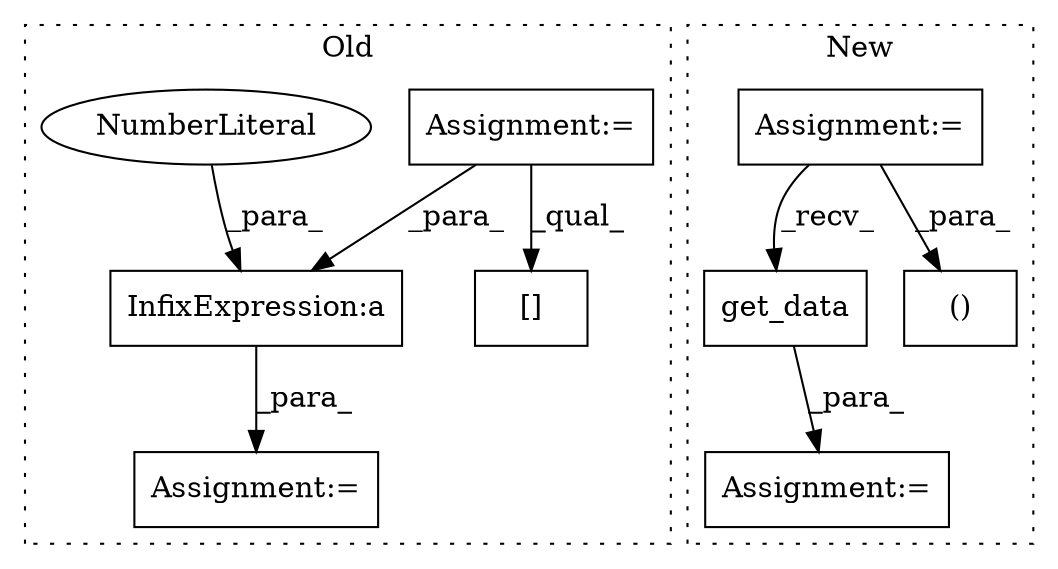 digraph G {
subgraph cluster0 {
1 [label="[]" a="2" s="1874,1881" l="6,1" shape="box"];
5 [label="Assignment:=" a="7" s="1787" l="1" shape="box"];
6 [label="Assignment:=" a="7" s="1864" l="1" shape="box"];
8 [label="InfixExpression:a" a="27" s="1903" l="3" shape="box"];
9 [label="NumberLiteral" a="34" s="1906" l="1" shape="ellipse"];
label = "Old";
style="dotted";
}
subgraph cluster1 {
2 [label="get_data" a="32" s="2086" l="10" shape="box"];
3 [label="Assignment:=" a="7" s="2078" l="1" shape="box"];
4 [label="Assignment:=" a="7" s="1773" l="6" shape="box"];
7 [label="()" a="106" s="2022" l="25" shape="box"];
label = "New";
style="dotted";
}
2 -> 3 [label="_para_"];
4 -> 2 [label="_recv_"];
4 -> 7 [label="_para_"];
5 -> 8 [label="_para_"];
5 -> 1 [label="_qual_"];
8 -> 6 [label="_para_"];
9 -> 8 [label="_para_"];
}